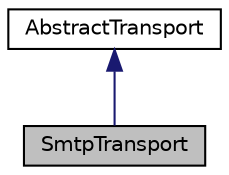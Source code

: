 digraph "SmtpTransport"
{
  edge [fontname="Helvetica",fontsize="10",labelfontname="Helvetica",labelfontsize="10"];
  node [fontname="Helvetica",fontsize="10",shape=record];
  Node1 [label="SmtpTransport",height=0.2,width=0.4,color="black", fillcolor="grey75", style="filled", fontcolor="black"];
  Node2 -> Node1 [dir="back",color="midnightblue",fontsize="10",style="solid",fontname="Helvetica"];
  Node2 [label="AbstractTransport",height=0.2,width=0.4,color="black", fillcolor="white", style="filled",URL="$class_cake_1_1_mailer_1_1_abstract_transport.html"];
}
